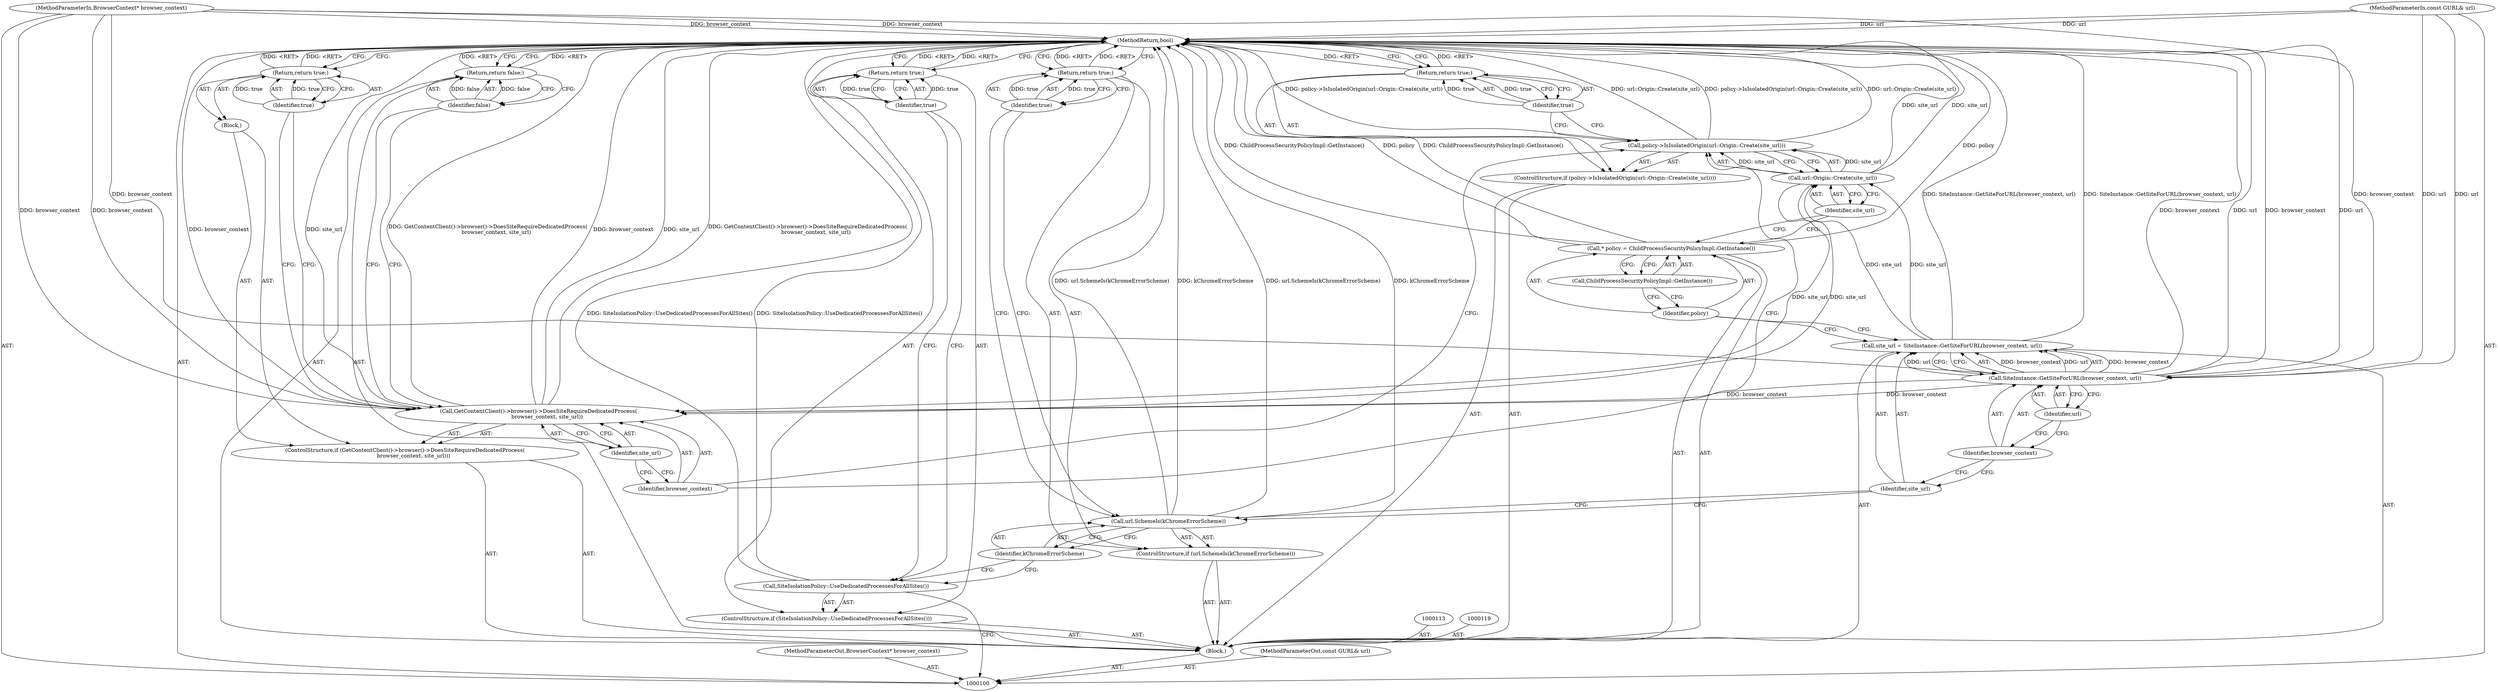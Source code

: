 digraph "1_Chrome_1f5ad409dbf5334523931df37598ea49e9849c87_0" {
"1000138" [label="(MethodReturn,bool)"];
"1000116" [label="(Call,SiteInstance::GetSiteForURL(browser_context, url))"];
"1000117" [label="(Identifier,browser_context)"];
"1000118" [label="(Identifier,url)"];
"1000114" [label="(Call,site_url = SiteInstance::GetSiteForURL(browser_context, url))"];
"1000115" [label="(Identifier,site_url)"];
"1000122" [label="(Call,ChildProcessSecurityPolicyImpl::GetInstance())"];
"1000120" [label="(Call,* policy = ChildProcessSecurityPolicyImpl::GetInstance())"];
"1000121" [label="(Identifier,policy)"];
"1000123" [label="(ControlStructure,if (policy->IsIsolatedOrigin(url::Origin::Create(site_url))))"];
"1000125" [label="(Call,url::Origin::Create(site_url))"];
"1000126" [label="(Identifier,site_url)"];
"1000124" [label="(Call,policy->IsIsolatedOrigin(url::Origin::Create(site_url)))"];
"1000128" [label="(Identifier,true)"];
"1000127" [label="(Return,return true;)"];
"1000129" [label="(ControlStructure,if (GetContentClient()->browser()->DoesSiteRequireDedicatedProcess(\n          browser_context, site_url)))"];
"1000130" [label="(Call,GetContentClient()->browser()->DoesSiteRequireDedicatedProcess(\n          browser_context, site_url))"];
"1000131" [label="(Identifier,browser_context)"];
"1000132" [label="(Identifier,site_url)"];
"1000133" [label="(Block,)"];
"1000135" [label="(Identifier,true)"];
"1000134" [label="(Return,return true;)"];
"1000101" [label="(MethodParameterIn,BrowserContext* browser_context)"];
"1000180" [label="(MethodParameterOut,BrowserContext* browser_context)"];
"1000136" [label="(Return,return false;)"];
"1000137" [label="(Identifier,false)"];
"1000103" [label="(Block,)"];
"1000102" [label="(MethodParameterIn,const GURL& url)"];
"1000181" [label="(MethodParameterOut,const GURL& url)"];
"1000104" [label="(ControlStructure,if (SiteIsolationPolicy::UseDedicatedProcessesForAllSites()))"];
"1000105" [label="(Call,SiteIsolationPolicy::UseDedicatedProcessesForAllSites())"];
"1000107" [label="(Identifier,true)"];
"1000106" [label="(Return,return true;)"];
"1000110" [label="(Identifier,kChromeErrorScheme)"];
"1000108" [label="(ControlStructure,if (url.SchemeIs(kChromeErrorScheme)))"];
"1000109" [label="(Call,url.SchemeIs(kChromeErrorScheme))"];
"1000112" [label="(Identifier,true)"];
"1000111" [label="(Return,return true;)"];
"1000138" -> "1000100"  [label="AST: "];
"1000138" -> "1000106"  [label="CFG: "];
"1000138" -> "1000111"  [label="CFG: "];
"1000138" -> "1000127"  [label="CFG: "];
"1000138" -> "1000134"  [label="CFG: "];
"1000138" -> "1000136"  [label="CFG: "];
"1000111" -> "1000138"  [label="DDG: <RET>"];
"1000136" -> "1000138"  [label="DDG: <RET>"];
"1000134" -> "1000138"  [label="DDG: <RET>"];
"1000127" -> "1000138"  [label="DDG: <RET>"];
"1000116" -> "1000138"  [label="DDG: browser_context"];
"1000116" -> "1000138"  [label="DDG: url"];
"1000124" -> "1000138"  [label="DDG: url::Origin::Create(site_url)"];
"1000124" -> "1000138"  [label="DDG: policy->IsIsolatedOrigin(url::Origin::Create(site_url))"];
"1000105" -> "1000138"  [label="DDG: SiteIsolationPolicy::UseDedicatedProcessesForAllSites()"];
"1000130" -> "1000138"  [label="DDG: site_url"];
"1000130" -> "1000138"  [label="DDG: GetContentClient()->browser()->DoesSiteRequireDedicatedProcess(\n          browser_context, site_url)"];
"1000130" -> "1000138"  [label="DDG: browser_context"];
"1000120" -> "1000138"  [label="DDG: policy"];
"1000120" -> "1000138"  [label="DDG: ChildProcessSecurityPolicyImpl::GetInstance()"];
"1000102" -> "1000138"  [label="DDG: url"];
"1000114" -> "1000138"  [label="DDG: SiteInstance::GetSiteForURL(browser_context, url)"];
"1000109" -> "1000138"  [label="DDG: url.SchemeIs(kChromeErrorScheme)"];
"1000109" -> "1000138"  [label="DDG: kChromeErrorScheme"];
"1000125" -> "1000138"  [label="DDG: site_url"];
"1000101" -> "1000138"  [label="DDG: browser_context"];
"1000106" -> "1000138"  [label="DDG: <RET>"];
"1000116" -> "1000114"  [label="AST: "];
"1000116" -> "1000118"  [label="CFG: "];
"1000117" -> "1000116"  [label="AST: "];
"1000118" -> "1000116"  [label="AST: "];
"1000114" -> "1000116"  [label="CFG: "];
"1000116" -> "1000138"  [label="DDG: browser_context"];
"1000116" -> "1000138"  [label="DDG: url"];
"1000116" -> "1000114"  [label="DDG: browser_context"];
"1000116" -> "1000114"  [label="DDG: url"];
"1000101" -> "1000116"  [label="DDG: browser_context"];
"1000102" -> "1000116"  [label="DDG: url"];
"1000116" -> "1000130"  [label="DDG: browser_context"];
"1000117" -> "1000116"  [label="AST: "];
"1000117" -> "1000115"  [label="CFG: "];
"1000118" -> "1000117"  [label="CFG: "];
"1000118" -> "1000116"  [label="AST: "];
"1000118" -> "1000117"  [label="CFG: "];
"1000116" -> "1000118"  [label="CFG: "];
"1000114" -> "1000103"  [label="AST: "];
"1000114" -> "1000116"  [label="CFG: "];
"1000115" -> "1000114"  [label="AST: "];
"1000116" -> "1000114"  [label="AST: "];
"1000121" -> "1000114"  [label="CFG: "];
"1000114" -> "1000138"  [label="DDG: SiteInstance::GetSiteForURL(browser_context, url)"];
"1000116" -> "1000114"  [label="DDG: browser_context"];
"1000116" -> "1000114"  [label="DDG: url"];
"1000114" -> "1000125"  [label="DDG: site_url"];
"1000115" -> "1000114"  [label="AST: "];
"1000115" -> "1000109"  [label="CFG: "];
"1000117" -> "1000115"  [label="CFG: "];
"1000122" -> "1000120"  [label="AST: "];
"1000122" -> "1000121"  [label="CFG: "];
"1000120" -> "1000122"  [label="CFG: "];
"1000120" -> "1000103"  [label="AST: "];
"1000120" -> "1000122"  [label="CFG: "];
"1000121" -> "1000120"  [label="AST: "];
"1000122" -> "1000120"  [label="AST: "];
"1000126" -> "1000120"  [label="CFG: "];
"1000120" -> "1000138"  [label="DDG: policy"];
"1000120" -> "1000138"  [label="DDG: ChildProcessSecurityPolicyImpl::GetInstance()"];
"1000121" -> "1000120"  [label="AST: "];
"1000121" -> "1000114"  [label="CFG: "];
"1000122" -> "1000121"  [label="CFG: "];
"1000123" -> "1000103"  [label="AST: "];
"1000124" -> "1000123"  [label="AST: "];
"1000127" -> "1000123"  [label="AST: "];
"1000125" -> "1000124"  [label="AST: "];
"1000125" -> "1000126"  [label="CFG: "];
"1000126" -> "1000125"  [label="AST: "];
"1000124" -> "1000125"  [label="CFG: "];
"1000125" -> "1000138"  [label="DDG: site_url"];
"1000125" -> "1000124"  [label="DDG: site_url"];
"1000114" -> "1000125"  [label="DDG: site_url"];
"1000125" -> "1000130"  [label="DDG: site_url"];
"1000126" -> "1000125"  [label="AST: "];
"1000126" -> "1000120"  [label="CFG: "];
"1000125" -> "1000126"  [label="CFG: "];
"1000124" -> "1000123"  [label="AST: "];
"1000124" -> "1000125"  [label="CFG: "];
"1000125" -> "1000124"  [label="AST: "];
"1000128" -> "1000124"  [label="CFG: "];
"1000131" -> "1000124"  [label="CFG: "];
"1000124" -> "1000138"  [label="DDG: url::Origin::Create(site_url)"];
"1000124" -> "1000138"  [label="DDG: policy->IsIsolatedOrigin(url::Origin::Create(site_url))"];
"1000125" -> "1000124"  [label="DDG: site_url"];
"1000128" -> "1000127"  [label="AST: "];
"1000128" -> "1000124"  [label="CFG: "];
"1000127" -> "1000128"  [label="CFG: "];
"1000128" -> "1000127"  [label="DDG: true"];
"1000127" -> "1000123"  [label="AST: "];
"1000127" -> "1000128"  [label="CFG: "];
"1000128" -> "1000127"  [label="AST: "];
"1000138" -> "1000127"  [label="CFG: "];
"1000127" -> "1000138"  [label="DDG: <RET>"];
"1000128" -> "1000127"  [label="DDG: true"];
"1000129" -> "1000103"  [label="AST: "];
"1000130" -> "1000129"  [label="AST: "];
"1000133" -> "1000129"  [label="AST: "];
"1000130" -> "1000129"  [label="AST: "];
"1000130" -> "1000132"  [label="CFG: "];
"1000131" -> "1000130"  [label="AST: "];
"1000132" -> "1000130"  [label="AST: "];
"1000135" -> "1000130"  [label="CFG: "];
"1000137" -> "1000130"  [label="CFG: "];
"1000130" -> "1000138"  [label="DDG: site_url"];
"1000130" -> "1000138"  [label="DDG: GetContentClient()->browser()->DoesSiteRequireDedicatedProcess(\n          browser_context, site_url)"];
"1000130" -> "1000138"  [label="DDG: browser_context"];
"1000116" -> "1000130"  [label="DDG: browser_context"];
"1000101" -> "1000130"  [label="DDG: browser_context"];
"1000125" -> "1000130"  [label="DDG: site_url"];
"1000131" -> "1000130"  [label="AST: "];
"1000131" -> "1000124"  [label="CFG: "];
"1000132" -> "1000131"  [label="CFG: "];
"1000132" -> "1000130"  [label="AST: "];
"1000132" -> "1000131"  [label="CFG: "];
"1000130" -> "1000132"  [label="CFG: "];
"1000133" -> "1000129"  [label="AST: "];
"1000134" -> "1000133"  [label="AST: "];
"1000135" -> "1000134"  [label="AST: "];
"1000135" -> "1000130"  [label="CFG: "];
"1000134" -> "1000135"  [label="CFG: "];
"1000135" -> "1000134"  [label="DDG: true"];
"1000134" -> "1000133"  [label="AST: "];
"1000134" -> "1000135"  [label="CFG: "];
"1000135" -> "1000134"  [label="AST: "];
"1000138" -> "1000134"  [label="CFG: "];
"1000134" -> "1000138"  [label="DDG: <RET>"];
"1000135" -> "1000134"  [label="DDG: true"];
"1000101" -> "1000100"  [label="AST: "];
"1000101" -> "1000138"  [label="DDG: browser_context"];
"1000101" -> "1000116"  [label="DDG: browser_context"];
"1000101" -> "1000130"  [label="DDG: browser_context"];
"1000180" -> "1000100"  [label="AST: "];
"1000136" -> "1000103"  [label="AST: "];
"1000136" -> "1000137"  [label="CFG: "];
"1000137" -> "1000136"  [label="AST: "];
"1000138" -> "1000136"  [label="CFG: "];
"1000136" -> "1000138"  [label="DDG: <RET>"];
"1000137" -> "1000136"  [label="DDG: false"];
"1000137" -> "1000136"  [label="AST: "];
"1000137" -> "1000130"  [label="CFG: "];
"1000136" -> "1000137"  [label="CFG: "];
"1000137" -> "1000136"  [label="DDG: false"];
"1000103" -> "1000100"  [label="AST: "];
"1000104" -> "1000103"  [label="AST: "];
"1000108" -> "1000103"  [label="AST: "];
"1000113" -> "1000103"  [label="AST: "];
"1000114" -> "1000103"  [label="AST: "];
"1000119" -> "1000103"  [label="AST: "];
"1000120" -> "1000103"  [label="AST: "];
"1000123" -> "1000103"  [label="AST: "];
"1000129" -> "1000103"  [label="AST: "];
"1000136" -> "1000103"  [label="AST: "];
"1000102" -> "1000100"  [label="AST: "];
"1000102" -> "1000138"  [label="DDG: url"];
"1000102" -> "1000116"  [label="DDG: url"];
"1000181" -> "1000100"  [label="AST: "];
"1000104" -> "1000103"  [label="AST: "];
"1000105" -> "1000104"  [label="AST: "];
"1000106" -> "1000104"  [label="AST: "];
"1000105" -> "1000104"  [label="AST: "];
"1000105" -> "1000100"  [label="CFG: "];
"1000107" -> "1000105"  [label="CFG: "];
"1000110" -> "1000105"  [label="CFG: "];
"1000105" -> "1000138"  [label="DDG: SiteIsolationPolicy::UseDedicatedProcessesForAllSites()"];
"1000107" -> "1000106"  [label="AST: "];
"1000107" -> "1000105"  [label="CFG: "];
"1000106" -> "1000107"  [label="CFG: "];
"1000107" -> "1000106"  [label="DDG: true"];
"1000106" -> "1000104"  [label="AST: "];
"1000106" -> "1000107"  [label="CFG: "];
"1000107" -> "1000106"  [label="AST: "];
"1000138" -> "1000106"  [label="CFG: "];
"1000106" -> "1000138"  [label="DDG: <RET>"];
"1000107" -> "1000106"  [label="DDG: true"];
"1000110" -> "1000109"  [label="AST: "];
"1000110" -> "1000105"  [label="CFG: "];
"1000109" -> "1000110"  [label="CFG: "];
"1000108" -> "1000103"  [label="AST: "];
"1000109" -> "1000108"  [label="AST: "];
"1000111" -> "1000108"  [label="AST: "];
"1000109" -> "1000108"  [label="AST: "];
"1000109" -> "1000110"  [label="CFG: "];
"1000110" -> "1000109"  [label="AST: "];
"1000112" -> "1000109"  [label="CFG: "];
"1000115" -> "1000109"  [label="CFG: "];
"1000109" -> "1000138"  [label="DDG: url.SchemeIs(kChromeErrorScheme)"];
"1000109" -> "1000138"  [label="DDG: kChromeErrorScheme"];
"1000112" -> "1000111"  [label="AST: "];
"1000112" -> "1000109"  [label="CFG: "];
"1000111" -> "1000112"  [label="CFG: "];
"1000112" -> "1000111"  [label="DDG: true"];
"1000111" -> "1000108"  [label="AST: "];
"1000111" -> "1000112"  [label="CFG: "];
"1000112" -> "1000111"  [label="AST: "];
"1000138" -> "1000111"  [label="CFG: "];
"1000111" -> "1000138"  [label="DDG: <RET>"];
"1000112" -> "1000111"  [label="DDG: true"];
}
